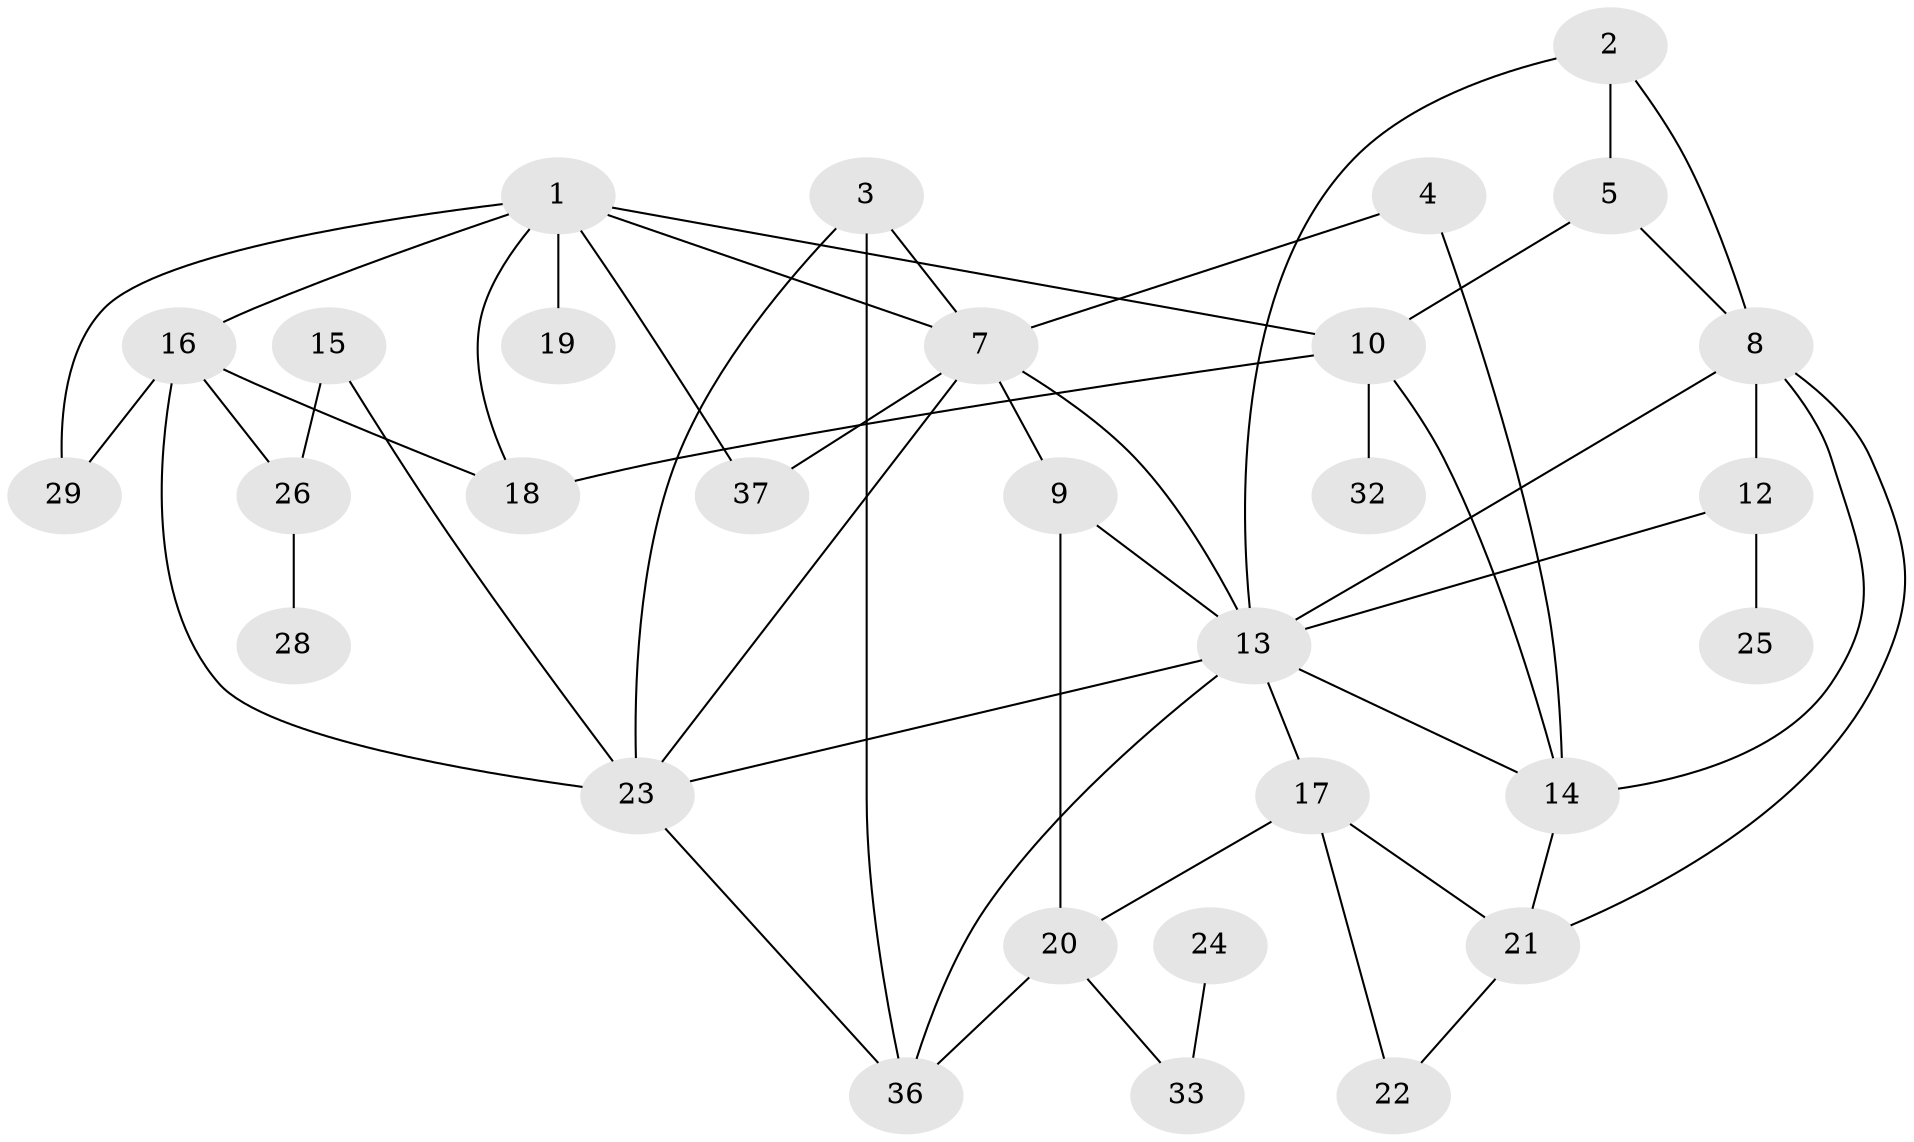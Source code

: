 // original degree distribution, {4: 0.16, 2: 0.26666666666666666, 3: 0.22666666666666666, 0: 0.10666666666666667, 1: 0.13333333333333333, 5: 0.09333333333333334, 6: 0.013333333333333334}
// Generated by graph-tools (version 1.1) at 2025/33/03/09/25 02:33:23]
// undirected, 30 vertices, 52 edges
graph export_dot {
graph [start="1"]
  node [color=gray90,style=filled];
  1;
  2;
  3;
  4;
  5;
  7;
  8;
  9;
  10;
  12;
  13;
  14;
  15;
  16;
  17;
  18;
  19;
  20;
  21;
  22;
  23;
  24;
  25;
  26;
  28;
  29;
  32;
  33;
  36;
  37;
  1 -- 7 [weight=1.0];
  1 -- 10 [weight=1.0];
  1 -- 16 [weight=1.0];
  1 -- 18 [weight=1.0];
  1 -- 19 [weight=2.0];
  1 -- 29 [weight=1.0];
  1 -- 37 [weight=1.0];
  2 -- 5 [weight=1.0];
  2 -- 8 [weight=1.0];
  2 -- 13 [weight=1.0];
  3 -- 7 [weight=1.0];
  3 -- 23 [weight=1.0];
  3 -- 36 [weight=1.0];
  4 -- 7 [weight=1.0];
  4 -- 14 [weight=1.0];
  5 -- 8 [weight=1.0];
  5 -- 10 [weight=1.0];
  7 -- 9 [weight=1.0];
  7 -- 13 [weight=1.0];
  7 -- 23 [weight=1.0];
  7 -- 37 [weight=1.0];
  8 -- 12 [weight=1.0];
  8 -- 13 [weight=1.0];
  8 -- 14 [weight=1.0];
  8 -- 21 [weight=1.0];
  9 -- 13 [weight=1.0];
  9 -- 20 [weight=1.0];
  10 -- 14 [weight=1.0];
  10 -- 18 [weight=1.0];
  10 -- 32 [weight=1.0];
  12 -- 13 [weight=1.0];
  12 -- 25 [weight=1.0];
  13 -- 14 [weight=1.0];
  13 -- 17 [weight=1.0];
  13 -- 23 [weight=1.0];
  13 -- 36 [weight=1.0];
  14 -- 21 [weight=1.0];
  15 -- 23 [weight=1.0];
  15 -- 26 [weight=1.0];
  16 -- 18 [weight=1.0];
  16 -- 23 [weight=2.0];
  16 -- 26 [weight=1.0];
  16 -- 29 [weight=2.0];
  17 -- 20 [weight=1.0];
  17 -- 21 [weight=1.0];
  17 -- 22 [weight=1.0];
  20 -- 33 [weight=1.0];
  20 -- 36 [weight=1.0];
  21 -- 22 [weight=1.0];
  23 -- 36 [weight=1.0];
  24 -- 33 [weight=1.0];
  26 -- 28 [weight=1.0];
}
